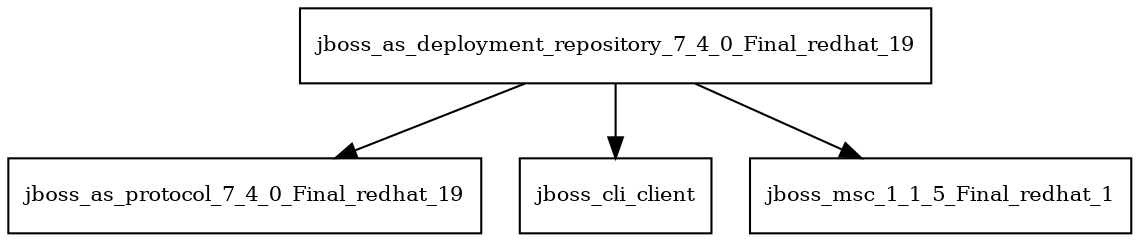 digraph jboss_as_deployment_repository_7_4_0_Final_redhat_19_dependencies {
  node [shape = box, fontsize=10.0];
  jboss_as_deployment_repository_7_4_0_Final_redhat_19 -> jboss_as_protocol_7_4_0_Final_redhat_19;
  jboss_as_deployment_repository_7_4_0_Final_redhat_19 -> jboss_cli_client;
  jboss_as_deployment_repository_7_4_0_Final_redhat_19 -> jboss_msc_1_1_5_Final_redhat_1;
}
